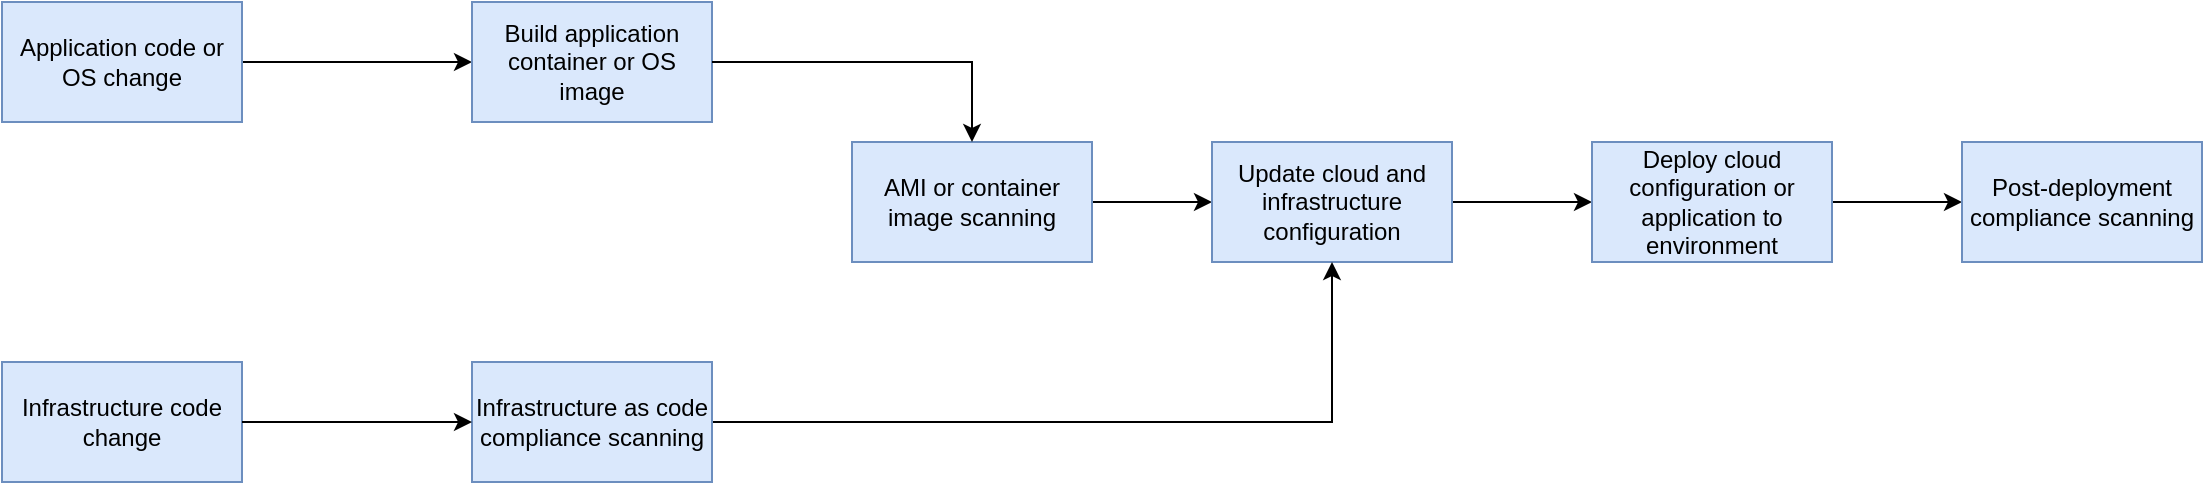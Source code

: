 <mxfile version="14.6.13" type="device"><diagram id="Ga6G0cxYBVz_IgGxi-D5" name="Page-1"><mxGraphModel dx="1391" dy="932" grid="1" gridSize="10" guides="1" tooltips="1" connect="1" arrows="1" fold="1" page="1" pageScale="1" pageWidth="1169" pageHeight="827" math="0" shadow="0"><root><mxCell id="0"/><mxCell id="1" parent="0"/><mxCell id="ozmRlpX_rKiy537VD4-7-4" value="" style="edgeStyle=orthogonalEdgeStyle;rounded=0;orthogonalLoop=1;jettySize=auto;html=1;" edge="1" parent="1" source="ozmRlpX_rKiy537VD4-7-2" target="ozmRlpX_rKiy537VD4-7-3"><mxGeometry relative="1" as="geometry"/></mxCell><mxCell id="ozmRlpX_rKiy537VD4-7-2" value="Application code or&lt;br&gt;OS change" style="rounded=0;whiteSpace=wrap;html=1;fillColor=#dae8fc;strokeColor=#6c8ebf;" vertex="1" parent="1"><mxGeometry x="30" y="220" width="120" height="60" as="geometry"/></mxCell><mxCell id="ozmRlpX_rKiy537VD4-7-6" value="" style="edgeStyle=orthogonalEdgeStyle;rounded=0;orthogonalLoop=1;jettySize=auto;html=1;startArrow=none;" edge="1" parent="1" source="ozmRlpX_rKiy537VD4-7-12" target="ozmRlpX_rKiy537VD4-7-5"><mxGeometry relative="1" as="geometry"/></mxCell><mxCell id="ozmRlpX_rKiy537VD4-7-3" value="Build application&lt;br&gt;container or OS&lt;br&gt;image" style="rounded=0;whiteSpace=wrap;html=1;fillColor=#dae8fc;strokeColor=#6c8ebf;" vertex="1" parent="1"><mxGeometry x="265" y="220" width="120" height="60" as="geometry"/></mxCell><mxCell id="ozmRlpX_rKiy537VD4-7-8" value="" style="edgeStyle=orthogonalEdgeStyle;rounded=0;orthogonalLoop=1;jettySize=auto;html=1;" edge="1" parent="1" source="ozmRlpX_rKiy537VD4-7-5" target="ozmRlpX_rKiy537VD4-7-7"><mxGeometry relative="1" as="geometry"/></mxCell><mxCell id="ozmRlpX_rKiy537VD4-7-5" value="Update cloud and infrastructure&lt;br&gt;configuration" style="rounded=0;whiteSpace=wrap;html=1;fillColor=#dae8fc;strokeColor=#6c8ebf;" vertex="1" parent="1"><mxGeometry x="635" y="290" width="120" height="60" as="geometry"/></mxCell><mxCell id="ozmRlpX_rKiy537VD4-7-14" style="edgeStyle=orthogonalEdgeStyle;rounded=0;orthogonalLoop=1;jettySize=auto;html=1;" edge="1" parent="1" source="ozmRlpX_rKiy537VD4-7-7" target="ozmRlpX_rKiy537VD4-7-13"><mxGeometry relative="1" as="geometry"/></mxCell><mxCell id="ozmRlpX_rKiy537VD4-7-7" value="Deploy cloud&lt;br&gt;configuration or&lt;br&gt;application to environment" style="rounded=0;whiteSpace=wrap;html=1;fillColor=#dae8fc;strokeColor=#6c8ebf;" vertex="1" parent="1"><mxGeometry x="825" y="290" width="120" height="60" as="geometry"/></mxCell><mxCell id="ozmRlpX_rKiy537VD4-7-10" style="edgeStyle=orthogonalEdgeStyle;rounded=0;orthogonalLoop=1;jettySize=auto;html=1;startArrow=none;" edge="1" parent="1" source="ozmRlpX_rKiy537VD4-7-11" target="ozmRlpX_rKiy537VD4-7-5"><mxGeometry relative="1" as="geometry"/></mxCell><mxCell id="ozmRlpX_rKiy537VD4-7-9" value="Infrastructure code&lt;br&gt;change" style="rounded=0;whiteSpace=wrap;html=1;fillColor=#dae8fc;strokeColor=#6c8ebf;" vertex="1" parent="1"><mxGeometry x="30" y="400" width="120" height="60" as="geometry"/></mxCell><mxCell id="ozmRlpX_rKiy537VD4-7-13" value="Post-deployment compliance scanning" style="rounded=0;whiteSpace=wrap;html=1;fillColor=#dae8fc;strokeColor=#6c8ebf;" vertex="1" parent="1"><mxGeometry x="1010" y="290" width="120" height="60" as="geometry"/></mxCell><mxCell id="ozmRlpX_rKiy537VD4-7-11" value="Infrastructure as code&lt;br&gt;compliance scanning" style="rounded=0;whiteSpace=wrap;html=1;fillColor=#dae8fc;strokeColor=#6c8ebf;" vertex="1" parent="1"><mxGeometry x="265" y="400" width="120" height="60" as="geometry"/></mxCell><mxCell id="ozmRlpX_rKiy537VD4-7-15" value="" style="edgeStyle=orthogonalEdgeStyle;rounded=0;orthogonalLoop=1;jettySize=auto;html=1;endArrow=classic;endFill=1;" edge="1" parent="1" source="ozmRlpX_rKiy537VD4-7-9" target="ozmRlpX_rKiy537VD4-7-11"><mxGeometry relative="1" as="geometry"><mxPoint x="150" y="430" as="sourcePoint"/><mxPoint x="480" y="350" as="targetPoint"/></mxGeometry></mxCell><mxCell id="ozmRlpX_rKiy537VD4-7-12" value="AMI or container image scanning" style="rounded=0;whiteSpace=wrap;html=1;fillColor=#dae8fc;strokeColor=#6c8ebf;" vertex="1" parent="1"><mxGeometry x="455" y="290" width="120" height="60" as="geometry"/></mxCell><mxCell id="ozmRlpX_rKiy537VD4-7-16" value="" style="edgeStyle=orthogonalEdgeStyle;rounded=0;orthogonalLoop=1;jettySize=auto;html=1;endArrow=classic;endFill=1;" edge="1" parent="1" source="ozmRlpX_rKiy537VD4-7-3" target="ozmRlpX_rKiy537VD4-7-12"><mxGeometry relative="1" as="geometry"><mxPoint x="340" y="320" as="sourcePoint"/><mxPoint x="555" y="320" as="targetPoint"/></mxGeometry></mxCell></root></mxGraphModel></diagram></mxfile>